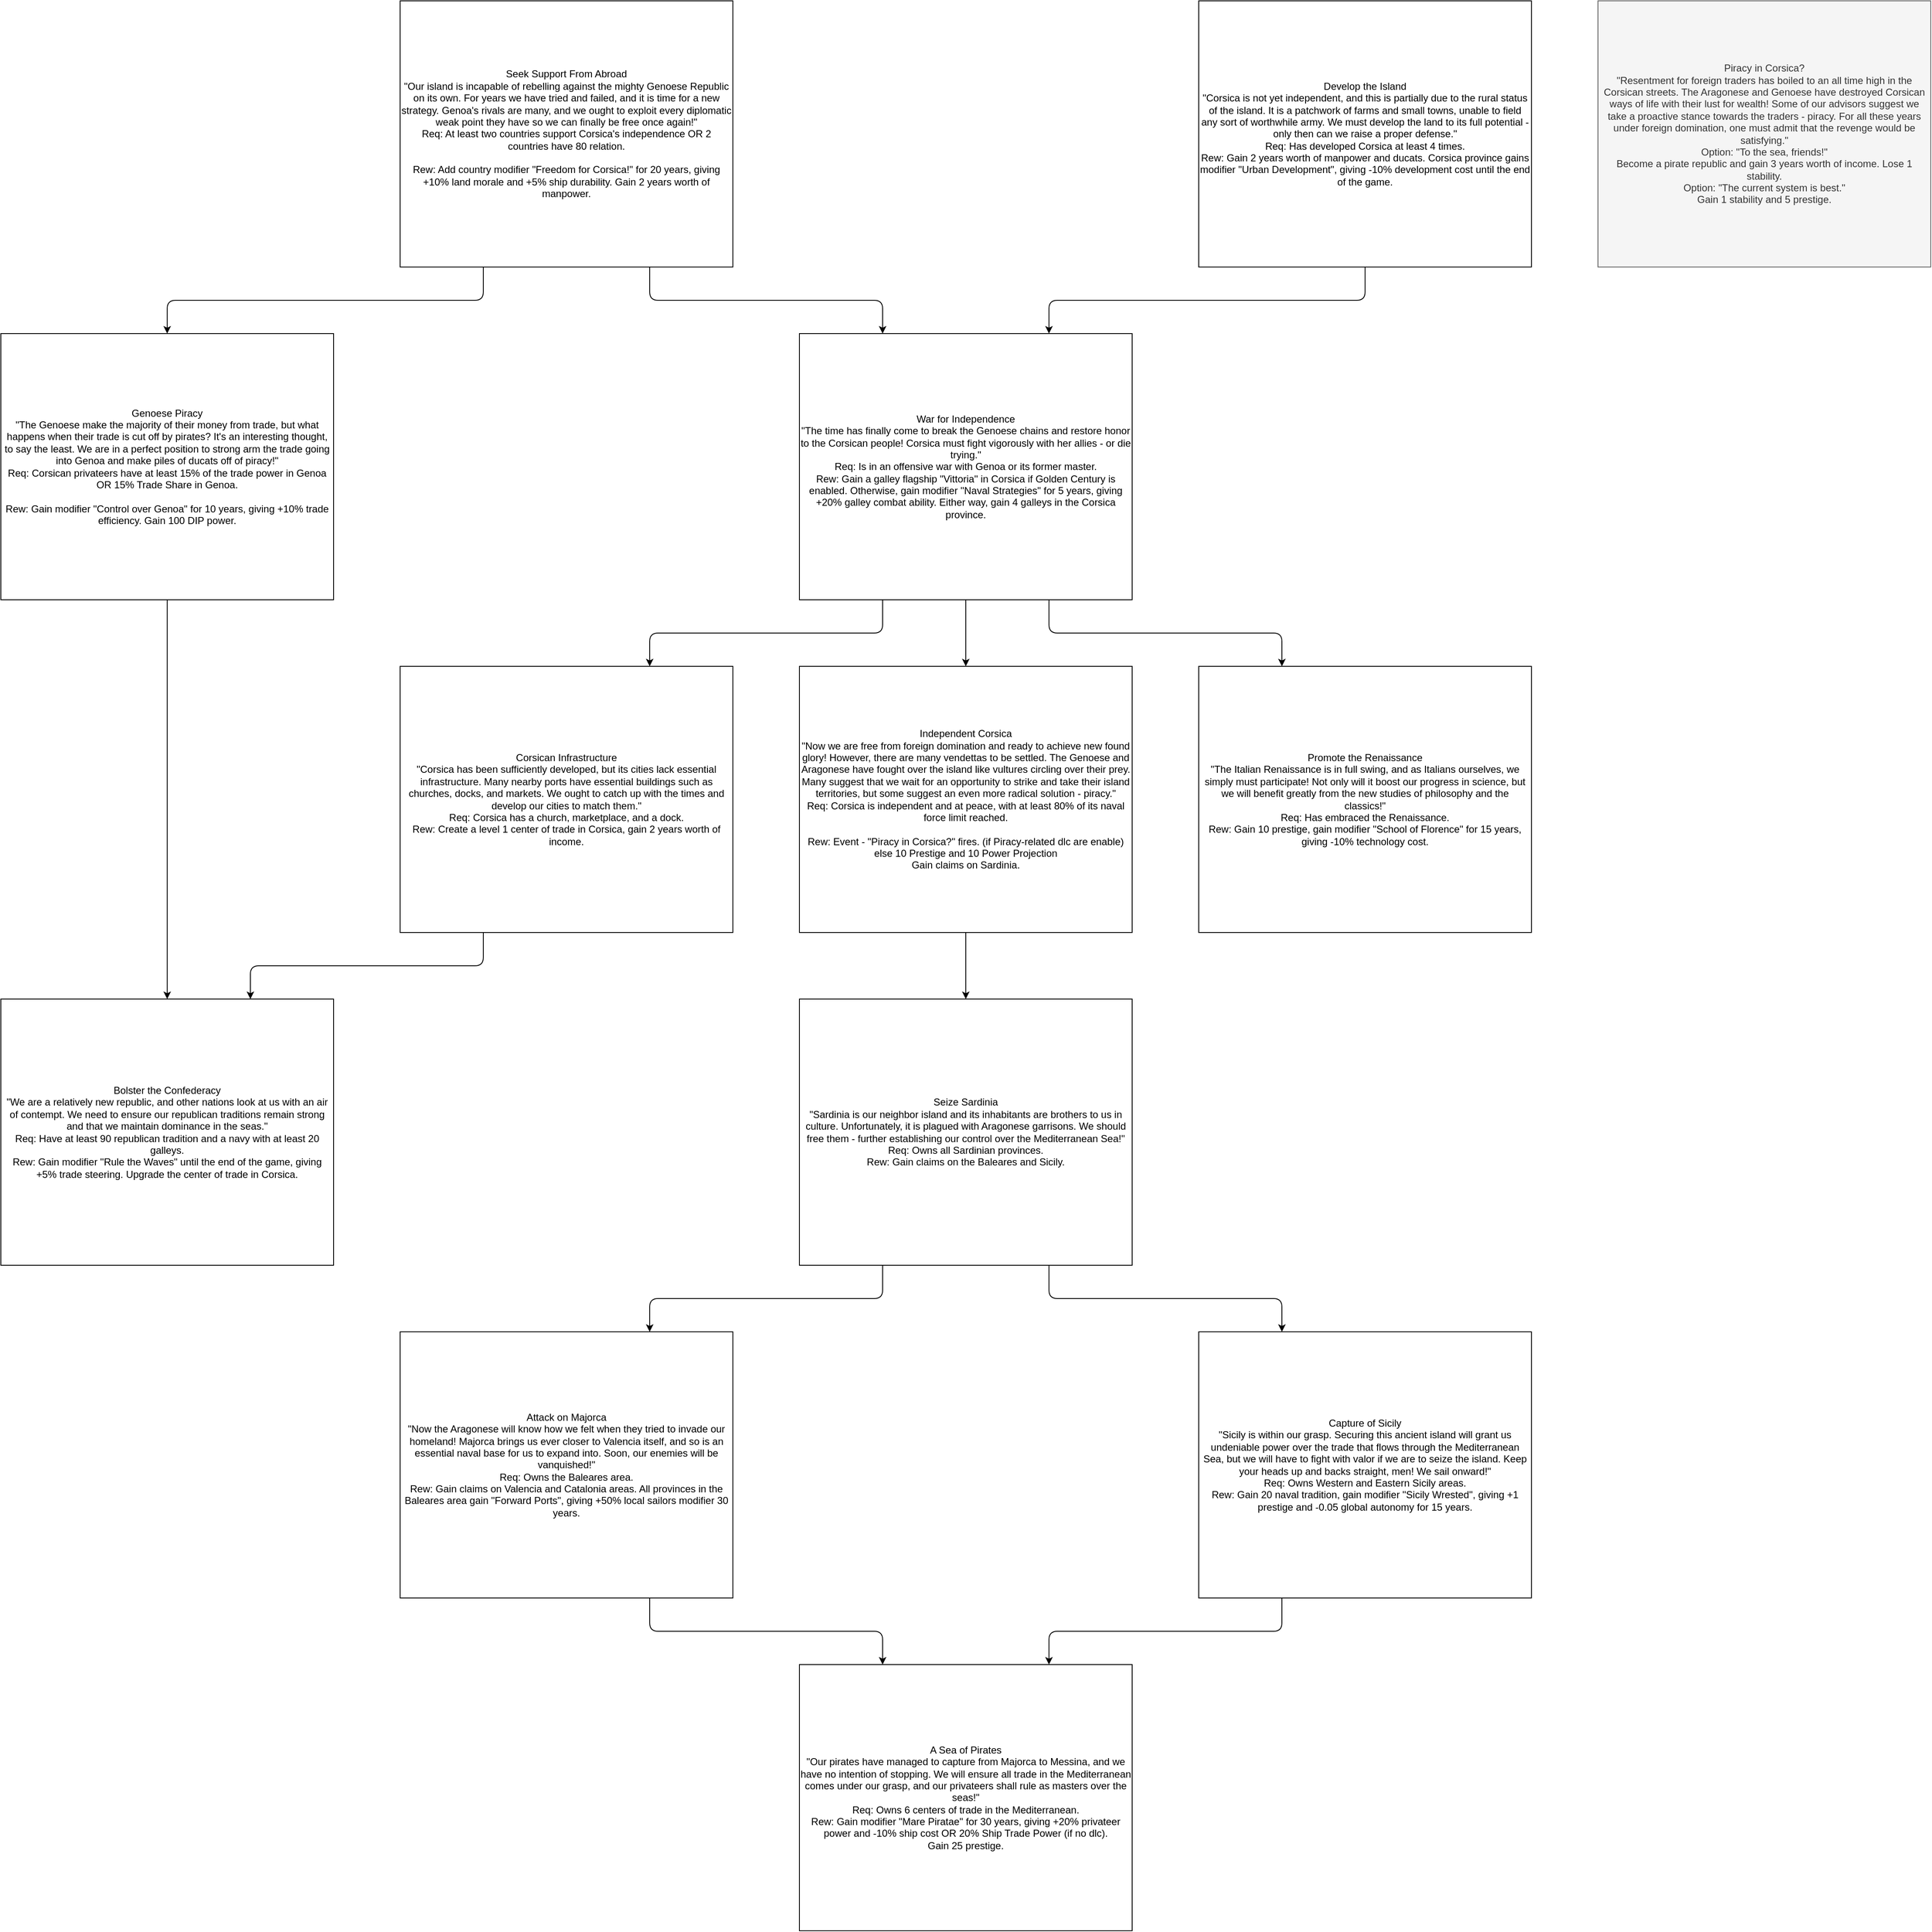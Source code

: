 <mxfile version="13.5.1" type="device"><diagram id="grPQPVrDAYNX9sjKWEqu" name="Page-1"><mxGraphModel dx="2620" dy="1355" grid="1" gridSize="10" guides="1" tooltips="1" connect="1" arrows="1" fold="1" page="1" pageScale="1" pageWidth="850" pageHeight="1100" math="0" shadow="0"><root><mxCell id="0"/><mxCell id="1" parent="0"/><mxCell id="Ldq76jn989pzz9Oi3Zyd-5" style="edgeStyle=orthogonalEdgeStyle;rounded=1;orthogonalLoop=1;jettySize=auto;html=1;exitX=0.75;exitY=1;exitDx=0;exitDy=0;entryX=0.25;entryY=0;entryDx=0;entryDy=0;" parent="1" source="Ldq76jn989pzz9Oi3Zyd-1" target="Ldq76jn989pzz9Oi3Zyd-2" edge="1"><mxGeometry relative="1" as="geometry"/></mxCell><mxCell id="Ldq76jn989pzz9Oi3Zyd-22" style="edgeStyle=orthogonalEdgeStyle;rounded=1;orthogonalLoop=1;jettySize=auto;html=1;exitX=0.25;exitY=1;exitDx=0;exitDy=0;" parent="1" source="Ldq76jn989pzz9Oi3Zyd-1" target="Ldq76jn989pzz9Oi3Zyd-21" edge="1"><mxGeometry relative="1" as="geometry"/></mxCell><mxCell id="Ldq76jn989pzz9Oi3Zyd-1" value="Seek Support From Abroad&lt;br&gt;&quot;Our island is incapable of rebelling against the mighty Genoese Republic on its own. For years we have tried and failed, and it is time for a new strategy. Genoa's rivals are many, and we ought to exploit every diplomatic weak point they have so we can finally be free once again!&quot;&lt;br&gt;Req: At least two countries support Corsica's independence OR 2 countries have 80 relation.&lt;br&gt;&lt;br&gt;Rew: Add country modifier &quot;Freedom for Corsica!&quot; for 20 years, giving +10% land morale and +5% ship durability. Gain 2 years worth of manpower." style="rounded=0;whiteSpace=wrap;html=1;" parent="1" vertex="1"><mxGeometry x="480" width="400" height="320" as="geometry"/></mxCell><mxCell id="Ldq76jn989pzz9Oi3Zyd-7" style="edgeStyle=orthogonalEdgeStyle;rounded=1;orthogonalLoop=1;jettySize=auto;html=1;exitX=0.5;exitY=1;exitDx=0;exitDy=0;" parent="1" source="Ldq76jn989pzz9Oi3Zyd-2" target="Ldq76jn989pzz9Oi3Zyd-6" edge="1"><mxGeometry relative="1" as="geometry"/></mxCell><mxCell id="Ldq76jn989pzz9Oi3Zyd-11" style="edgeStyle=orthogonalEdgeStyle;rounded=1;orthogonalLoop=1;jettySize=auto;html=1;exitX=0.75;exitY=1;exitDx=0;exitDy=0;entryX=0.25;entryY=0;entryDx=0;entryDy=0;" parent="1" source="Ldq76jn989pzz9Oi3Zyd-2" target="Ldq76jn989pzz9Oi3Zyd-10" edge="1"><mxGeometry relative="1" as="geometry"/></mxCell><mxCell id="lm_PerHkKwuOfaggnM73-1" style="edgeStyle=orthogonalEdgeStyle;rounded=1;orthogonalLoop=1;jettySize=auto;html=1;exitX=0.25;exitY=1;exitDx=0;exitDy=0;entryX=0.75;entryY=0;entryDx=0;entryDy=0;" edge="1" parent="1" source="Ldq76jn989pzz9Oi3Zyd-2" target="Ldq76jn989pzz9Oi3Zyd-8"><mxGeometry relative="1" as="geometry"/></mxCell><mxCell id="Ldq76jn989pzz9Oi3Zyd-2" value="War for Independence&lt;br&gt;&quot;The time has finally come to break the Genoese chains and restore honor to the Corsican people! Corsica must fight vigorously with her allies - or die trying.&quot;&lt;br&gt;Req: Is in an offensive war with Genoa or its former master.&lt;br&gt;Rew: Gain a galley flagship &quot;Vittoria&quot; in Corsica if Golden Century is enabled. Otherwise, gain modifier &quot;Naval Strategies&quot; for 5 years, giving +20% galley combat ability. Either way, gain 4 galleys in the Corsica province." style="rounded=0;whiteSpace=wrap;html=1;" parent="1" vertex="1"><mxGeometry x="960" y="400" width="400" height="320" as="geometry"/></mxCell><mxCell id="Ldq76jn989pzz9Oi3Zyd-4" style="edgeStyle=orthogonalEdgeStyle;rounded=1;orthogonalLoop=1;jettySize=auto;html=1;exitX=0.5;exitY=1;exitDx=0;exitDy=0;entryX=0.75;entryY=0;entryDx=0;entryDy=0;" parent="1" source="Ldq76jn989pzz9Oi3Zyd-3" target="Ldq76jn989pzz9Oi3Zyd-2" edge="1"><mxGeometry relative="1" as="geometry"/></mxCell><mxCell id="Ldq76jn989pzz9Oi3Zyd-3" value="Develop the Island&lt;br&gt;&quot;Corsica is not yet independent, and this is partially due to the rural status of the island. It is a patchwork of farms and small towns, unable to field any sort of worthwhile army. We must develop the land to its full potential - only then can we raise a proper defense.&quot;&lt;br&gt;Req: Has developed Corsica at least 4 times.&lt;br&gt;Rew: Gain 2 years worth of manpower and ducats. Corsica province gains modifier &quot;Urban Development&quot;, giving -10% development cost until the end of the game." style="rounded=0;whiteSpace=wrap;html=1;" parent="1" vertex="1"><mxGeometry x="1440" width="400" height="320" as="geometry"/></mxCell><mxCell id="Ldq76jn989pzz9Oi3Zyd-13" style="edgeStyle=orthogonalEdgeStyle;rounded=1;orthogonalLoop=1;jettySize=auto;html=1;exitX=0.5;exitY=1;exitDx=0;exitDy=0;entryX=0.5;entryY=0;entryDx=0;entryDy=0;" parent="1" source="Ldq76jn989pzz9Oi3Zyd-6" target="Ldq76jn989pzz9Oi3Zyd-12" edge="1"><mxGeometry relative="1" as="geometry"/></mxCell><mxCell id="Ldq76jn989pzz9Oi3Zyd-6" value="Independent Corsica&lt;br&gt;&quot;Now we are free from foreign domination and ready to achieve new found glory! However, there are many vendettas to be settled. The Genoese and Aragonese have fought over the island like vultures circling over their prey. Many suggest that we wait for an opportunity to strike and take their island territories, but some suggest an even more radical solution - piracy.&quot;&lt;br&gt;Req: Corsica is independent and at peace, with at least 80% of its naval force limit reached.&lt;br&gt;&lt;br&gt;Rew: Event - &quot;Piracy in Corsica?&quot; fires. (if Piracy-related dlc are enable) else 10 Prestige and 10 Power Projection&lt;br&gt;Gain claims on Sardinia." style="rounded=0;whiteSpace=wrap;html=1;" parent="1" vertex="1"><mxGeometry x="960" y="800" width="400" height="320" as="geometry"/></mxCell><mxCell id="Ldq76jn989pzz9Oi3Zyd-25" style="edgeStyle=orthogonalEdgeStyle;rounded=1;orthogonalLoop=1;jettySize=auto;html=1;exitX=0.25;exitY=1;exitDx=0;exitDy=0;entryX=0.75;entryY=0;entryDx=0;entryDy=0;" parent="1" source="Ldq76jn989pzz9Oi3Zyd-8" target="Ldq76jn989pzz9Oi3Zyd-23" edge="1"><mxGeometry relative="1" as="geometry"/></mxCell><mxCell id="Ldq76jn989pzz9Oi3Zyd-8" value="Corsican Infrastructure&lt;br&gt;&quot;Corsica has been sufficiently developed, but its cities lack essential infrastructure. Many nearby ports have essential buildings such as churches, docks, and markets. We ought to catch up with the times and develop our cities to match them.&quot;&lt;br&gt;Req: Corsica has a church, marketplace, and a dock.&lt;br&gt;Rew: Create a level 1 center of trade in Corsica, gain 2 years worth of income." style="rounded=0;whiteSpace=wrap;html=1;" parent="1" vertex="1"><mxGeometry x="480" y="800" width="400" height="320" as="geometry"/></mxCell><mxCell id="Ldq76jn989pzz9Oi3Zyd-10" value="Promote the Renaissance&lt;br&gt;&quot;The Italian Renaissance is in full swing, and as Italians ourselves, we simply must participate! Not only will it boost our progress in science, but we will benefit greatly from the new studies of philosophy and the classics!&quot;&lt;br&gt;Req: Has embraced the Renaissance.&lt;br&gt;Rew: Gain 10 prestige, gain modifier &quot;School of Florence&quot; for 15 years, giving -10% technology cost." style="rounded=0;whiteSpace=wrap;html=1;" parent="1" vertex="1"><mxGeometry x="1440" y="800" width="400" height="320" as="geometry"/></mxCell><mxCell id="Ldq76jn989pzz9Oi3Zyd-16" style="edgeStyle=orthogonalEdgeStyle;rounded=1;orthogonalLoop=1;jettySize=auto;html=1;exitX=0.75;exitY=1;exitDx=0;exitDy=0;entryX=0.25;entryY=0;entryDx=0;entryDy=0;" parent="1" source="Ldq76jn989pzz9Oi3Zyd-12" target="Ldq76jn989pzz9Oi3Zyd-14" edge="1"><mxGeometry relative="1" as="geometry"/></mxCell><mxCell id="Ldq76jn989pzz9Oi3Zyd-17" style="edgeStyle=orthogonalEdgeStyle;rounded=1;orthogonalLoop=1;jettySize=auto;html=1;exitX=0.25;exitY=1;exitDx=0;exitDy=0;entryX=0.75;entryY=0;entryDx=0;entryDy=0;" parent="1" source="Ldq76jn989pzz9Oi3Zyd-12" target="Ldq76jn989pzz9Oi3Zyd-15" edge="1"><mxGeometry relative="1" as="geometry"/></mxCell><mxCell id="Ldq76jn989pzz9Oi3Zyd-12" value="Seize Sardinia&lt;br&gt;&quot;Sardinia is our neighbor island and its inhabitants are brothers to us in culture. Unfortunately, it is plagued with Aragonese garrisons. We should free them - further establishing our control over the Mediterranean Sea!&quot;&lt;br&gt;Req: Owns all Sardinian provinces.&lt;br&gt;Rew: Gain claims on the Baleares and Sicily." style="rounded=0;whiteSpace=wrap;html=1;" parent="1" vertex="1"><mxGeometry x="960" y="1200" width="400" height="320" as="geometry"/></mxCell><mxCell id="Ldq76jn989pzz9Oi3Zyd-20" style="edgeStyle=orthogonalEdgeStyle;rounded=1;orthogonalLoop=1;jettySize=auto;html=1;exitX=0.25;exitY=1;exitDx=0;exitDy=0;entryX=0.75;entryY=0;entryDx=0;entryDy=0;" parent="1" source="Ldq76jn989pzz9Oi3Zyd-14" target="Ldq76jn989pzz9Oi3Zyd-18" edge="1"><mxGeometry relative="1" as="geometry"/></mxCell><mxCell id="Ldq76jn989pzz9Oi3Zyd-14" value="Capture of Sicily&lt;br&gt;&quot;Sicily is within our grasp. Securing this ancient island will grant us undeniable power over the trade that flows through the Mediterranean Sea, but we will have to fight with valor if we are to seize the island. Keep your heads up and backs straight, men! We sail onward!&quot;&lt;br&gt;Req: Owns Western and Eastern Sicily areas.&lt;br&gt;Rew: Gain 20 naval tradition, gain modifier &quot;Sicily Wrested&quot;, giving +1 prestige and -0.05 global autonomy for 15 years." style="rounded=0;whiteSpace=wrap;html=1;" parent="1" vertex="1"><mxGeometry x="1440" y="1600" width="400" height="320" as="geometry"/></mxCell><mxCell id="Ldq76jn989pzz9Oi3Zyd-19" style="edgeStyle=orthogonalEdgeStyle;rounded=1;orthogonalLoop=1;jettySize=auto;html=1;exitX=0.75;exitY=1;exitDx=0;exitDy=0;entryX=0.25;entryY=0;entryDx=0;entryDy=0;" parent="1" source="Ldq76jn989pzz9Oi3Zyd-15" target="Ldq76jn989pzz9Oi3Zyd-18" edge="1"><mxGeometry relative="1" as="geometry"/></mxCell><mxCell id="Ldq76jn989pzz9Oi3Zyd-15" value="Attack on Majorca&lt;br&gt;&quot;Now the Aragonese will know how we felt when they tried to invade our homeland! Majorca brings us ever closer to Valencia itself, and so is an essential naval base for us to expand into. Soon, our enemies will be vanquished!&quot;&lt;br&gt;Req: Owns the Baleares area.&lt;br&gt;Rew: Gain claims on Valencia and Catalonia areas. All provinces in the Baleares area gain &quot;Forward Ports&quot;, giving +50% local sailors modifier 30 years." style="rounded=0;whiteSpace=wrap;html=1;" parent="1" vertex="1"><mxGeometry x="480" y="1600" width="400" height="320" as="geometry"/></mxCell><mxCell id="Ldq76jn989pzz9Oi3Zyd-18" value="A Sea of Pirates&lt;br&gt;&quot;Our pirates have managed to capture from Majorca to Messina, and we have no intention of stopping. We will ensure all trade in the Mediterranean comes under our grasp, and our privateers shall rule as masters over the seas!&quot;&lt;br&gt;Req: Owns 6 centers of trade in the Mediterranean.&lt;br&gt;Rew: Gain modifier &quot;Mare Piratae&quot; for 30 years, giving +20% privateer power and -10% ship cost OR 20% Ship Trade Power (if no dlc).&lt;br&gt;Gain 25 prestige." style="rounded=0;whiteSpace=wrap;html=1;" parent="1" vertex="1"><mxGeometry x="960" y="2000" width="400" height="320" as="geometry"/></mxCell><mxCell id="Ldq76jn989pzz9Oi3Zyd-24" style="edgeStyle=orthogonalEdgeStyle;rounded=1;orthogonalLoop=1;jettySize=auto;html=1;exitX=0.5;exitY=1;exitDx=0;exitDy=0;" parent="1" source="Ldq76jn989pzz9Oi3Zyd-21" target="Ldq76jn989pzz9Oi3Zyd-23" edge="1"><mxGeometry relative="1" as="geometry"/></mxCell><mxCell id="Ldq76jn989pzz9Oi3Zyd-21" value="Genoese Piracy&lt;br&gt;&quot;The Genoese make the majority of their money from trade, but what happens when their trade is cut off by pirates? It's an interesting thought, to say the least. We are in a perfect position to strong arm the trade going into Genoa and make piles of ducats off of piracy!&quot;&lt;br&gt;Req: Corsican privateers have at least 15% of the trade power in Genoa OR 15% Trade Share in Genoa.&lt;br&gt;&lt;br&gt;Rew: Gain modifier &quot;Control over Genoa&quot; for 10 years, giving +10% trade efficiency. Gain 100 DIP power." style="rounded=0;whiteSpace=wrap;html=1;" parent="1" vertex="1"><mxGeometry y="400" width="400" height="320" as="geometry"/></mxCell><mxCell id="Ldq76jn989pzz9Oi3Zyd-23" value="Bolster the Confederacy&lt;br&gt;&quot;We are a relatively new republic, and other nations look at us with an air of contempt. We need to ensure our republican traditions remain strong and that we maintain dominance in the seas.&quot;&lt;br&gt;Req: Have at least 90 republican tradition and a navy with at least 20 galleys.&lt;br&gt;Rew: Gain modifier &quot;Rule the Waves&quot; until the end of the game, giving +5% trade steering. Upgrade the center of trade in Corsica." style="rounded=0;whiteSpace=wrap;html=1;" parent="1" vertex="1"><mxGeometry y="1200" width="400" height="320" as="geometry"/></mxCell><mxCell id="Ldq76jn989pzz9Oi3Zyd-26" value="Piracy in Corsica?&lt;br&gt;&quot;Resentment for foreign traders has boiled to an all time high in the Corsican streets. The Aragonese and Genoese have destroyed Corsican ways of life with their lust for wealth! Some of our advisors suggest we take a proactive stance towards the traders - piracy. For all these years under foreign domination, one must admit that the revenge would be satisfying.&quot;&lt;br&gt;Option: &quot;To the sea, friends!&quot;&lt;br&gt;Become a pirate republic and gain 3 years worth of income. Lose 1 stability.&lt;br&gt;Option: &quot;The current system is best.&quot;&lt;br&gt;Gain 1 stability and 5 prestige." style="rounded=0;whiteSpace=wrap;html=1;fillColor=#f5f5f5;strokeColor=#666666;fontColor=#333333;" parent="1" vertex="1"><mxGeometry x="1920" width="400" height="320" as="geometry"/></mxCell></root></mxGraphModel></diagram></mxfile>